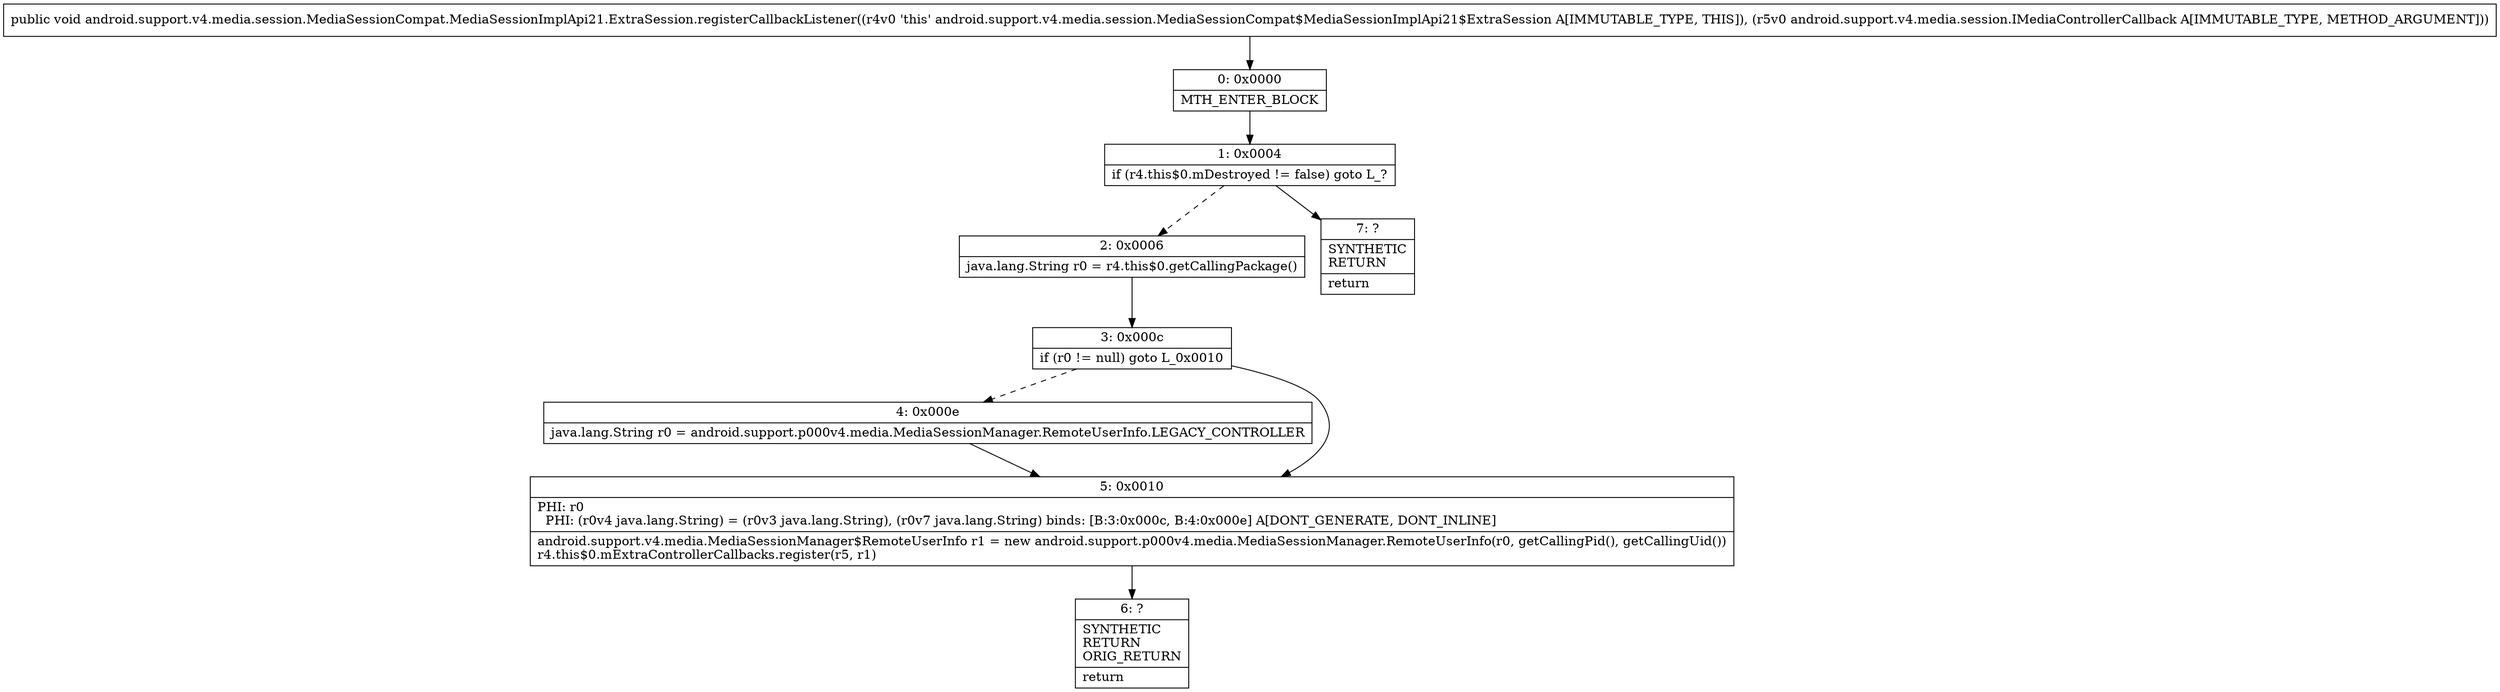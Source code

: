 digraph "CFG forandroid.support.v4.media.session.MediaSessionCompat.MediaSessionImplApi21.ExtraSession.registerCallbackListener(Landroid\/support\/v4\/media\/session\/IMediaControllerCallback;)V" {
Node_0 [shape=record,label="{0\:\ 0x0000|MTH_ENTER_BLOCK\l}"];
Node_1 [shape=record,label="{1\:\ 0x0004|if (r4.this$0.mDestroyed != false) goto L_?\l}"];
Node_2 [shape=record,label="{2\:\ 0x0006|java.lang.String r0 = r4.this$0.getCallingPackage()\l}"];
Node_3 [shape=record,label="{3\:\ 0x000c|if (r0 != null) goto L_0x0010\l}"];
Node_4 [shape=record,label="{4\:\ 0x000e|java.lang.String r0 = android.support.p000v4.media.MediaSessionManager.RemoteUserInfo.LEGACY_CONTROLLER\l}"];
Node_5 [shape=record,label="{5\:\ 0x0010|PHI: r0 \l  PHI: (r0v4 java.lang.String) = (r0v3 java.lang.String), (r0v7 java.lang.String) binds: [B:3:0x000c, B:4:0x000e] A[DONT_GENERATE, DONT_INLINE]\l|android.support.v4.media.MediaSessionManager$RemoteUserInfo r1 = new android.support.p000v4.media.MediaSessionManager.RemoteUserInfo(r0, getCallingPid(), getCallingUid())\lr4.this$0.mExtraControllerCallbacks.register(r5, r1)\l}"];
Node_6 [shape=record,label="{6\:\ ?|SYNTHETIC\lRETURN\lORIG_RETURN\l|return\l}"];
Node_7 [shape=record,label="{7\:\ ?|SYNTHETIC\lRETURN\l|return\l}"];
MethodNode[shape=record,label="{public void android.support.v4.media.session.MediaSessionCompat.MediaSessionImplApi21.ExtraSession.registerCallbackListener((r4v0 'this' android.support.v4.media.session.MediaSessionCompat$MediaSessionImplApi21$ExtraSession A[IMMUTABLE_TYPE, THIS]), (r5v0 android.support.v4.media.session.IMediaControllerCallback A[IMMUTABLE_TYPE, METHOD_ARGUMENT])) }"];
MethodNode -> Node_0;
Node_0 -> Node_1;
Node_1 -> Node_2[style=dashed];
Node_1 -> Node_7;
Node_2 -> Node_3;
Node_3 -> Node_4[style=dashed];
Node_3 -> Node_5;
Node_4 -> Node_5;
Node_5 -> Node_6;
}

